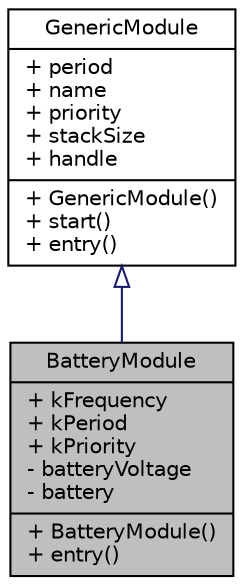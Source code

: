 digraph "BatteryModule"
{
  edge [fontname="Helvetica",fontsize="10",labelfontname="Helvetica",labelfontsize="10"];
  node [fontname="Helvetica",fontsize="10",shape=record];
  Node0 [label="{BatteryModule\n|+ kFrequency\l+ kPeriod\l+ kPriority\l- batteryVoltage\l- battery\l|+ BatteryModule()\l+ entry()\l}",height=0.2,width=0.4,color="black", fillcolor="grey75", style="filled", fontcolor="black"];
  Node1 -> Node0 [dir="back",color="midnightblue",fontsize="10",style="solid",arrowtail="onormal",fontname="Helvetica"];
  Node1 [label="{GenericModule\n|+ period\l+ name\l+ priority\l+ stackSize\l+ handle\l|+ GenericModule()\l+ start()\l+ entry()\l}",height=0.2,width=0.4,color="black", fillcolor="white", style="filled",URL="$class_generic_module.html",tooltip="Interface for all modules, so that they can be ran by the scheduler. "];
}
